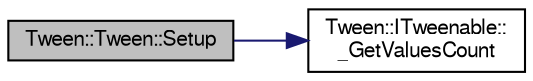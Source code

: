 digraph "Tween::Tween::Setup"
{
  bgcolor="transparent";
  edge [fontname="FreeSans",fontsize="10",labelfontname="FreeSans",labelfontsize="10"];
  node [fontname="FreeSans",fontsize="10",shape=record];
  rankdir="LR";
  Node1 [label="Tween::Tween::Setup",height=0.2,width=0.4,color="black", fillcolor="grey75", style="filled" fontcolor="black"];
  Node1 -> Node2 [color="midnightblue",fontsize="10",style="solid",fontname="FreeSans"];
  Node2 [label="Tween::ITweenable::\l_GetValuesCount",height=0.2,width=0.4,color="black",URL="$classTween_1_1ITweenable.html#ab79e7c33829bfecf59f2eca6b074f439"];
}

